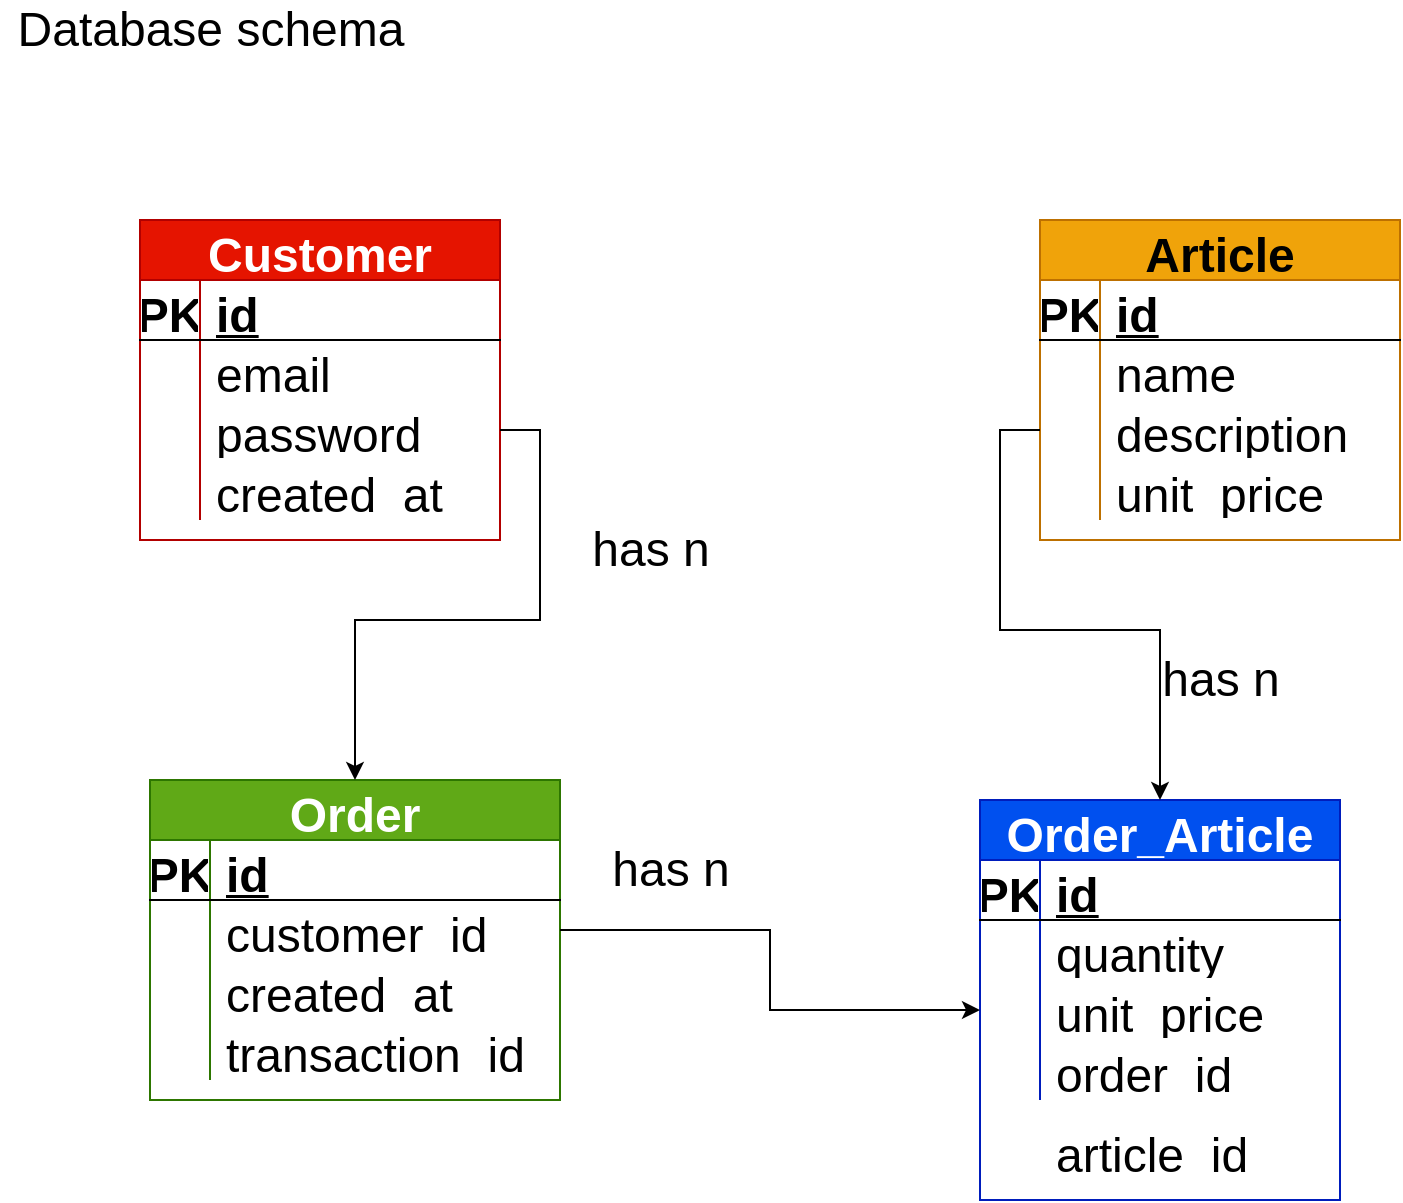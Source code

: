 <mxfile version="15.4.0" type="device"><diagram id="alD5Ug32Tdat7Ve_eecU" name="Page-1"><mxGraphModel dx="1426" dy="702" grid="1" gridSize="10" guides="1" tooltips="1" connect="1" arrows="1" fold="1" page="1" pageScale="1" pageWidth="827" pageHeight="1169" math="0" shadow="0"><root><mxCell id="0"/><mxCell id="1" parent="0"/><mxCell id="7YnFyjIbjNZCF2UW9VIc-1" value="Database schema" style="text;html=1;align=center;verticalAlign=middle;resizable=0;points=[];autosize=1;strokeColor=none;fillColor=none;fontSize=24;" vertex="1" parent="1"><mxGeometry x="10" y="10" width="210" height="30" as="geometry"/></mxCell><mxCell id="7YnFyjIbjNZCF2UW9VIc-2" value="Customer" style="shape=table;startSize=30;container=1;collapsible=1;childLayout=tableLayout;fixedRows=1;rowLines=0;fontStyle=1;align=center;resizeLast=1;fontSize=24;fillColor=#e51400;strokeColor=#B20000;fontColor=#ffffff;" vertex="1" parent="1"><mxGeometry x="80" y="120" width="180" height="160" as="geometry"/></mxCell><mxCell id="7YnFyjIbjNZCF2UW9VIc-3" value="" style="shape=partialRectangle;collapsible=0;dropTarget=0;pointerEvents=0;fillColor=none;top=0;left=0;bottom=1;right=0;points=[[0,0.5],[1,0.5]];portConstraint=eastwest;fontSize=24;" vertex="1" parent="7YnFyjIbjNZCF2UW9VIc-2"><mxGeometry y="30" width="180" height="30" as="geometry"/></mxCell><mxCell id="7YnFyjIbjNZCF2UW9VIc-4" value="PK" style="shape=partialRectangle;connectable=0;fillColor=none;top=0;left=0;bottom=0;right=0;fontStyle=1;overflow=hidden;fontSize=24;" vertex="1" parent="7YnFyjIbjNZCF2UW9VIc-3"><mxGeometry width="30" height="30" as="geometry"><mxRectangle width="30" height="30" as="alternateBounds"/></mxGeometry></mxCell><mxCell id="7YnFyjIbjNZCF2UW9VIc-5" value="id" style="shape=partialRectangle;connectable=0;fillColor=none;top=0;left=0;bottom=0;right=0;align=left;spacingLeft=6;fontStyle=5;overflow=hidden;fontSize=24;" vertex="1" parent="7YnFyjIbjNZCF2UW9VIc-3"><mxGeometry x="30" width="150" height="30" as="geometry"><mxRectangle width="150" height="30" as="alternateBounds"/></mxGeometry></mxCell><mxCell id="7YnFyjIbjNZCF2UW9VIc-6" value="" style="shape=partialRectangle;collapsible=0;dropTarget=0;pointerEvents=0;fillColor=none;top=0;left=0;bottom=0;right=0;points=[[0,0.5],[1,0.5]];portConstraint=eastwest;fontSize=24;" vertex="1" parent="7YnFyjIbjNZCF2UW9VIc-2"><mxGeometry y="60" width="180" height="30" as="geometry"/></mxCell><mxCell id="7YnFyjIbjNZCF2UW9VIc-7" value="" style="shape=partialRectangle;connectable=0;fillColor=none;top=0;left=0;bottom=0;right=0;editable=1;overflow=hidden;fontSize=24;" vertex="1" parent="7YnFyjIbjNZCF2UW9VIc-6"><mxGeometry width="30" height="30" as="geometry"><mxRectangle width="30" height="30" as="alternateBounds"/></mxGeometry></mxCell><mxCell id="7YnFyjIbjNZCF2UW9VIc-8" value="email" style="shape=partialRectangle;connectable=0;fillColor=none;top=0;left=0;bottom=0;right=0;align=left;spacingLeft=6;overflow=hidden;fontSize=24;" vertex="1" parent="7YnFyjIbjNZCF2UW9VIc-6"><mxGeometry x="30" width="150" height="30" as="geometry"><mxRectangle width="150" height="30" as="alternateBounds"/></mxGeometry></mxCell><mxCell id="7YnFyjIbjNZCF2UW9VIc-9" value="" style="shape=partialRectangle;collapsible=0;dropTarget=0;pointerEvents=0;fillColor=none;top=0;left=0;bottom=0;right=0;points=[[0,0.5],[1,0.5]];portConstraint=eastwest;fontSize=24;" vertex="1" parent="7YnFyjIbjNZCF2UW9VIc-2"><mxGeometry y="90" width="180" height="30" as="geometry"/></mxCell><mxCell id="7YnFyjIbjNZCF2UW9VIc-10" value="" style="shape=partialRectangle;connectable=0;fillColor=none;top=0;left=0;bottom=0;right=0;editable=1;overflow=hidden;fontSize=24;" vertex="1" parent="7YnFyjIbjNZCF2UW9VIc-9"><mxGeometry width="30" height="30" as="geometry"><mxRectangle width="30" height="30" as="alternateBounds"/></mxGeometry></mxCell><mxCell id="7YnFyjIbjNZCF2UW9VIc-11" value="password" style="shape=partialRectangle;connectable=0;fillColor=none;top=0;left=0;bottom=0;right=0;align=left;spacingLeft=6;overflow=hidden;fontSize=24;" vertex="1" parent="7YnFyjIbjNZCF2UW9VIc-9"><mxGeometry x="30" width="150" height="30" as="geometry"><mxRectangle width="150" height="30" as="alternateBounds"/></mxGeometry></mxCell><mxCell id="7YnFyjIbjNZCF2UW9VIc-12" value="" style="shape=partialRectangle;collapsible=0;dropTarget=0;pointerEvents=0;fillColor=none;top=0;left=0;bottom=0;right=0;points=[[0,0.5],[1,0.5]];portConstraint=eastwest;fontSize=24;" vertex="1" parent="7YnFyjIbjNZCF2UW9VIc-2"><mxGeometry y="120" width="180" height="30" as="geometry"/></mxCell><mxCell id="7YnFyjIbjNZCF2UW9VIc-13" value="" style="shape=partialRectangle;connectable=0;fillColor=none;top=0;left=0;bottom=0;right=0;editable=1;overflow=hidden;fontSize=24;" vertex="1" parent="7YnFyjIbjNZCF2UW9VIc-12"><mxGeometry width="30" height="30" as="geometry"><mxRectangle width="30" height="30" as="alternateBounds"/></mxGeometry></mxCell><mxCell id="7YnFyjIbjNZCF2UW9VIc-14" value="created_at" style="shape=partialRectangle;connectable=0;fillColor=none;top=0;left=0;bottom=0;right=0;align=left;spacingLeft=6;overflow=hidden;fontSize=24;" vertex="1" parent="7YnFyjIbjNZCF2UW9VIc-12"><mxGeometry x="30" width="150" height="30" as="geometry"><mxRectangle width="150" height="30" as="alternateBounds"/></mxGeometry></mxCell><mxCell id="7YnFyjIbjNZCF2UW9VIc-15" value="Article" style="shape=table;startSize=30;container=1;collapsible=1;childLayout=tableLayout;fixedRows=1;rowLines=0;fontStyle=1;align=center;resizeLast=1;fontSize=24;fillColor=#f0a30a;strokeColor=#BD7000;fontColor=#000000;" vertex="1" parent="1"><mxGeometry x="530" y="120" width="180" height="160" as="geometry"/></mxCell><mxCell id="7YnFyjIbjNZCF2UW9VIc-16" value="" style="shape=partialRectangle;collapsible=0;dropTarget=0;pointerEvents=0;fillColor=none;top=0;left=0;bottom=1;right=0;points=[[0,0.5],[1,0.5]];portConstraint=eastwest;fontSize=24;" vertex="1" parent="7YnFyjIbjNZCF2UW9VIc-15"><mxGeometry y="30" width="180" height="30" as="geometry"/></mxCell><mxCell id="7YnFyjIbjNZCF2UW9VIc-17" value="PK" style="shape=partialRectangle;connectable=0;fillColor=none;top=0;left=0;bottom=0;right=0;fontStyle=1;overflow=hidden;fontSize=24;" vertex="1" parent="7YnFyjIbjNZCF2UW9VIc-16"><mxGeometry width="30" height="30" as="geometry"><mxRectangle width="30" height="30" as="alternateBounds"/></mxGeometry></mxCell><mxCell id="7YnFyjIbjNZCF2UW9VIc-18" value="id" style="shape=partialRectangle;connectable=0;fillColor=none;top=0;left=0;bottom=0;right=0;align=left;spacingLeft=6;fontStyle=5;overflow=hidden;fontSize=24;" vertex="1" parent="7YnFyjIbjNZCF2UW9VIc-16"><mxGeometry x="30" width="150" height="30" as="geometry"><mxRectangle width="150" height="30" as="alternateBounds"/></mxGeometry></mxCell><mxCell id="7YnFyjIbjNZCF2UW9VIc-19" value="" style="shape=partialRectangle;collapsible=0;dropTarget=0;pointerEvents=0;fillColor=none;top=0;left=0;bottom=0;right=0;points=[[0,0.5],[1,0.5]];portConstraint=eastwest;fontSize=24;" vertex="1" parent="7YnFyjIbjNZCF2UW9VIc-15"><mxGeometry y="60" width="180" height="30" as="geometry"/></mxCell><mxCell id="7YnFyjIbjNZCF2UW9VIc-20" value="" style="shape=partialRectangle;connectable=0;fillColor=none;top=0;left=0;bottom=0;right=0;editable=1;overflow=hidden;fontSize=24;" vertex="1" parent="7YnFyjIbjNZCF2UW9VIc-19"><mxGeometry width="30" height="30" as="geometry"><mxRectangle width="30" height="30" as="alternateBounds"/></mxGeometry></mxCell><mxCell id="7YnFyjIbjNZCF2UW9VIc-21" value="name" style="shape=partialRectangle;connectable=0;fillColor=none;top=0;left=0;bottom=0;right=0;align=left;spacingLeft=6;overflow=hidden;fontSize=24;" vertex="1" parent="7YnFyjIbjNZCF2UW9VIc-19"><mxGeometry x="30" width="150" height="30" as="geometry"><mxRectangle width="150" height="30" as="alternateBounds"/></mxGeometry></mxCell><mxCell id="7YnFyjIbjNZCF2UW9VIc-22" value="" style="shape=partialRectangle;collapsible=0;dropTarget=0;pointerEvents=0;fillColor=none;top=0;left=0;bottom=0;right=0;points=[[0,0.5],[1,0.5]];portConstraint=eastwest;fontSize=24;" vertex="1" parent="7YnFyjIbjNZCF2UW9VIc-15"><mxGeometry y="90" width="180" height="30" as="geometry"/></mxCell><mxCell id="7YnFyjIbjNZCF2UW9VIc-23" value="" style="shape=partialRectangle;connectable=0;fillColor=none;top=0;left=0;bottom=0;right=0;editable=1;overflow=hidden;fontSize=24;" vertex="1" parent="7YnFyjIbjNZCF2UW9VIc-22"><mxGeometry width="30" height="30" as="geometry"><mxRectangle width="30" height="30" as="alternateBounds"/></mxGeometry></mxCell><mxCell id="7YnFyjIbjNZCF2UW9VIc-24" value="description" style="shape=partialRectangle;connectable=0;fillColor=none;top=0;left=0;bottom=0;right=0;align=left;spacingLeft=6;overflow=hidden;fontSize=24;" vertex="1" parent="7YnFyjIbjNZCF2UW9VIc-22"><mxGeometry x="30" width="150" height="30" as="geometry"><mxRectangle width="150" height="30" as="alternateBounds"/></mxGeometry></mxCell><mxCell id="7YnFyjIbjNZCF2UW9VIc-25" value="" style="shape=partialRectangle;collapsible=0;dropTarget=0;pointerEvents=0;fillColor=none;top=0;left=0;bottom=0;right=0;points=[[0,0.5],[1,0.5]];portConstraint=eastwest;fontSize=24;" vertex="1" parent="7YnFyjIbjNZCF2UW9VIc-15"><mxGeometry y="120" width="180" height="30" as="geometry"/></mxCell><mxCell id="7YnFyjIbjNZCF2UW9VIc-26" value="" style="shape=partialRectangle;connectable=0;fillColor=none;top=0;left=0;bottom=0;right=0;editable=1;overflow=hidden;fontSize=24;" vertex="1" parent="7YnFyjIbjNZCF2UW9VIc-25"><mxGeometry width="30" height="30" as="geometry"><mxRectangle width="30" height="30" as="alternateBounds"/></mxGeometry></mxCell><mxCell id="7YnFyjIbjNZCF2UW9VIc-27" value="unit_price" style="shape=partialRectangle;connectable=0;fillColor=none;top=0;left=0;bottom=0;right=0;align=left;spacingLeft=6;overflow=hidden;fontSize=24;" vertex="1" parent="7YnFyjIbjNZCF2UW9VIc-25"><mxGeometry x="30" width="150" height="30" as="geometry"><mxRectangle width="150" height="30" as="alternateBounds"/></mxGeometry></mxCell><mxCell id="7YnFyjIbjNZCF2UW9VIc-28" value="Order" style="shape=table;startSize=30;container=1;collapsible=1;childLayout=tableLayout;fixedRows=1;rowLines=0;fontStyle=1;align=center;resizeLast=1;fontSize=24;fillColor=#60a917;strokeColor=#2D7600;fontColor=#ffffff;" vertex="1" parent="1"><mxGeometry x="85" y="400" width="205" height="160" as="geometry"/></mxCell><mxCell id="7YnFyjIbjNZCF2UW9VIc-29" value="" style="shape=partialRectangle;collapsible=0;dropTarget=0;pointerEvents=0;fillColor=none;top=0;left=0;bottom=1;right=0;points=[[0,0.5],[1,0.5]];portConstraint=eastwest;fontSize=24;" vertex="1" parent="7YnFyjIbjNZCF2UW9VIc-28"><mxGeometry y="30" width="205" height="30" as="geometry"/></mxCell><mxCell id="7YnFyjIbjNZCF2UW9VIc-30" value="PK" style="shape=partialRectangle;connectable=0;fillColor=none;top=0;left=0;bottom=0;right=0;fontStyle=1;overflow=hidden;fontSize=24;" vertex="1" parent="7YnFyjIbjNZCF2UW9VIc-29"><mxGeometry width="30" height="30" as="geometry"><mxRectangle width="30" height="30" as="alternateBounds"/></mxGeometry></mxCell><mxCell id="7YnFyjIbjNZCF2UW9VIc-31" value="id" style="shape=partialRectangle;connectable=0;fillColor=none;top=0;left=0;bottom=0;right=0;align=left;spacingLeft=6;fontStyle=5;overflow=hidden;fontSize=24;" vertex="1" parent="7YnFyjIbjNZCF2UW9VIc-29"><mxGeometry x="30" width="175" height="30" as="geometry"><mxRectangle width="175" height="30" as="alternateBounds"/></mxGeometry></mxCell><mxCell id="7YnFyjIbjNZCF2UW9VIc-32" value="" style="shape=partialRectangle;collapsible=0;dropTarget=0;pointerEvents=0;fillColor=none;top=0;left=0;bottom=0;right=0;points=[[0,0.5],[1,0.5]];portConstraint=eastwest;fontSize=24;" vertex="1" parent="7YnFyjIbjNZCF2UW9VIc-28"><mxGeometry y="60" width="205" height="30" as="geometry"/></mxCell><mxCell id="7YnFyjIbjNZCF2UW9VIc-33" value="" style="shape=partialRectangle;connectable=0;fillColor=none;top=0;left=0;bottom=0;right=0;editable=1;overflow=hidden;fontSize=24;" vertex="1" parent="7YnFyjIbjNZCF2UW9VIc-32"><mxGeometry width="30" height="30" as="geometry"><mxRectangle width="30" height="30" as="alternateBounds"/></mxGeometry></mxCell><mxCell id="7YnFyjIbjNZCF2UW9VIc-34" value="customer_id" style="shape=partialRectangle;connectable=0;fillColor=none;top=0;left=0;bottom=0;right=0;align=left;spacingLeft=6;overflow=hidden;fontSize=24;" vertex="1" parent="7YnFyjIbjNZCF2UW9VIc-32"><mxGeometry x="30" width="175" height="30" as="geometry"><mxRectangle width="175" height="30" as="alternateBounds"/></mxGeometry></mxCell><mxCell id="7YnFyjIbjNZCF2UW9VIc-35" value="" style="shape=partialRectangle;collapsible=0;dropTarget=0;pointerEvents=0;fillColor=none;top=0;left=0;bottom=0;right=0;points=[[0,0.5],[1,0.5]];portConstraint=eastwest;fontSize=24;" vertex="1" parent="7YnFyjIbjNZCF2UW9VIc-28"><mxGeometry y="90" width="205" height="30" as="geometry"/></mxCell><mxCell id="7YnFyjIbjNZCF2UW9VIc-36" value="" style="shape=partialRectangle;connectable=0;fillColor=none;top=0;left=0;bottom=0;right=0;editable=1;overflow=hidden;fontSize=24;" vertex="1" parent="7YnFyjIbjNZCF2UW9VIc-35"><mxGeometry width="30" height="30" as="geometry"><mxRectangle width="30" height="30" as="alternateBounds"/></mxGeometry></mxCell><mxCell id="7YnFyjIbjNZCF2UW9VIc-37" value="created_at" style="shape=partialRectangle;connectable=0;fillColor=none;top=0;left=0;bottom=0;right=0;align=left;spacingLeft=6;overflow=hidden;fontSize=24;" vertex="1" parent="7YnFyjIbjNZCF2UW9VIc-35"><mxGeometry x="30" width="175" height="30" as="geometry"><mxRectangle width="175" height="30" as="alternateBounds"/></mxGeometry></mxCell><mxCell id="7YnFyjIbjNZCF2UW9VIc-38" value="" style="shape=partialRectangle;collapsible=0;dropTarget=0;pointerEvents=0;fillColor=none;top=0;left=0;bottom=0;right=0;points=[[0,0.5],[1,0.5]];portConstraint=eastwest;fontSize=24;" vertex="1" parent="7YnFyjIbjNZCF2UW9VIc-28"><mxGeometry y="120" width="205" height="30" as="geometry"/></mxCell><mxCell id="7YnFyjIbjNZCF2UW9VIc-39" value="" style="shape=partialRectangle;connectable=0;fillColor=none;top=0;left=0;bottom=0;right=0;editable=1;overflow=hidden;fontSize=24;" vertex="1" parent="7YnFyjIbjNZCF2UW9VIc-38"><mxGeometry width="30" height="30" as="geometry"><mxRectangle width="30" height="30" as="alternateBounds"/></mxGeometry></mxCell><mxCell id="7YnFyjIbjNZCF2UW9VIc-40" value="transaction_id" style="shape=partialRectangle;connectable=0;fillColor=none;top=0;left=0;bottom=0;right=0;align=left;spacingLeft=6;overflow=hidden;fontSize=24;" vertex="1" parent="7YnFyjIbjNZCF2UW9VIc-38"><mxGeometry x="30" width="175" height="30" as="geometry"><mxRectangle width="175" height="30" as="alternateBounds"/></mxGeometry></mxCell><mxCell id="7YnFyjIbjNZCF2UW9VIc-41" value="Order_Article" style="shape=table;startSize=30;container=1;collapsible=1;childLayout=tableLayout;fixedRows=1;rowLines=0;fontStyle=1;align=center;resizeLast=1;fontSize=24;fillColor=#0050ef;strokeColor=#001DBC;fontColor=#ffffff;" vertex="1" parent="1"><mxGeometry x="500" y="410" width="180" height="200" as="geometry"/></mxCell><mxCell id="7YnFyjIbjNZCF2UW9VIc-42" value="" style="shape=partialRectangle;collapsible=0;dropTarget=0;pointerEvents=0;fillColor=none;top=0;left=0;bottom=1;right=0;points=[[0,0.5],[1,0.5]];portConstraint=eastwest;fontSize=24;" vertex="1" parent="7YnFyjIbjNZCF2UW9VIc-41"><mxGeometry y="30" width="180" height="30" as="geometry"/></mxCell><mxCell id="7YnFyjIbjNZCF2UW9VIc-43" value="PK" style="shape=partialRectangle;connectable=0;fillColor=none;top=0;left=0;bottom=0;right=0;fontStyle=1;overflow=hidden;fontSize=24;" vertex="1" parent="7YnFyjIbjNZCF2UW9VIc-42"><mxGeometry width="30" height="30" as="geometry"><mxRectangle width="30" height="30" as="alternateBounds"/></mxGeometry></mxCell><mxCell id="7YnFyjIbjNZCF2UW9VIc-44" value="id" style="shape=partialRectangle;connectable=0;fillColor=none;top=0;left=0;bottom=0;right=0;align=left;spacingLeft=6;fontStyle=5;overflow=hidden;fontSize=24;" vertex="1" parent="7YnFyjIbjNZCF2UW9VIc-42"><mxGeometry x="30" width="150" height="30" as="geometry"><mxRectangle width="150" height="30" as="alternateBounds"/></mxGeometry></mxCell><mxCell id="7YnFyjIbjNZCF2UW9VIc-45" value="" style="shape=partialRectangle;collapsible=0;dropTarget=0;pointerEvents=0;fillColor=none;top=0;left=0;bottom=0;right=0;points=[[0,0.5],[1,0.5]];portConstraint=eastwest;fontSize=24;" vertex="1" parent="7YnFyjIbjNZCF2UW9VIc-41"><mxGeometry y="60" width="180" height="30" as="geometry"/></mxCell><mxCell id="7YnFyjIbjNZCF2UW9VIc-46" value="" style="shape=partialRectangle;connectable=0;fillColor=none;top=0;left=0;bottom=0;right=0;editable=1;overflow=hidden;fontSize=24;" vertex="1" parent="7YnFyjIbjNZCF2UW9VIc-45"><mxGeometry width="30" height="30" as="geometry"><mxRectangle width="30" height="30" as="alternateBounds"/></mxGeometry></mxCell><mxCell id="7YnFyjIbjNZCF2UW9VIc-47" value="quantity" style="shape=partialRectangle;connectable=0;fillColor=none;top=0;left=0;bottom=0;right=0;align=left;spacingLeft=6;overflow=hidden;fontSize=24;" vertex="1" parent="7YnFyjIbjNZCF2UW9VIc-45"><mxGeometry x="30" width="150" height="30" as="geometry"><mxRectangle width="150" height="30" as="alternateBounds"/></mxGeometry></mxCell><mxCell id="7YnFyjIbjNZCF2UW9VIc-48" value="" style="shape=partialRectangle;collapsible=0;dropTarget=0;pointerEvents=0;fillColor=none;top=0;left=0;bottom=0;right=0;points=[[0,0.5],[1,0.5]];portConstraint=eastwest;fontSize=24;" vertex="1" parent="7YnFyjIbjNZCF2UW9VIc-41"><mxGeometry y="90" width="180" height="30" as="geometry"/></mxCell><mxCell id="7YnFyjIbjNZCF2UW9VIc-49" value="" style="shape=partialRectangle;connectable=0;fillColor=none;top=0;left=0;bottom=0;right=0;editable=1;overflow=hidden;fontSize=24;" vertex="1" parent="7YnFyjIbjNZCF2UW9VIc-48"><mxGeometry width="30" height="30" as="geometry"><mxRectangle width="30" height="30" as="alternateBounds"/></mxGeometry></mxCell><mxCell id="7YnFyjIbjNZCF2UW9VIc-50" value="unit_price" style="shape=partialRectangle;connectable=0;fillColor=none;top=0;left=0;bottom=0;right=0;align=left;spacingLeft=6;overflow=hidden;fontSize=24;" vertex="1" parent="7YnFyjIbjNZCF2UW9VIc-48"><mxGeometry x="30" width="150" height="30" as="geometry"><mxRectangle width="150" height="30" as="alternateBounds"/></mxGeometry></mxCell><mxCell id="7YnFyjIbjNZCF2UW9VIc-51" value="" style="shape=partialRectangle;collapsible=0;dropTarget=0;pointerEvents=0;fillColor=none;top=0;left=0;bottom=0;right=0;points=[[0,0.5],[1,0.5]];portConstraint=eastwest;fontSize=24;" vertex="1" parent="7YnFyjIbjNZCF2UW9VIc-41"><mxGeometry y="120" width="180" height="30" as="geometry"/></mxCell><mxCell id="7YnFyjIbjNZCF2UW9VIc-52" value="" style="shape=partialRectangle;connectable=0;fillColor=none;top=0;left=0;bottom=0;right=0;editable=1;overflow=hidden;fontSize=24;" vertex="1" parent="7YnFyjIbjNZCF2UW9VIc-51"><mxGeometry width="30" height="30" as="geometry"><mxRectangle width="30" height="30" as="alternateBounds"/></mxGeometry></mxCell><mxCell id="7YnFyjIbjNZCF2UW9VIc-53" value="order_id" style="shape=partialRectangle;connectable=0;fillColor=none;top=0;left=0;bottom=0;right=0;align=left;spacingLeft=6;overflow=hidden;fontSize=24;" vertex="1" parent="7YnFyjIbjNZCF2UW9VIc-51"><mxGeometry x="30" width="150" height="30" as="geometry"><mxRectangle width="150" height="30" as="alternateBounds"/></mxGeometry></mxCell><mxCell id="7YnFyjIbjNZCF2UW9VIc-54" value="article_id" style="shape=partialRectangle;connectable=0;fillColor=none;top=0;left=0;bottom=0;right=0;align=left;spacingLeft=6;overflow=hidden;fontSize=24;" vertex="1" parent="1"><mxGeometry x="530" y="570" width="150" height="30" as="geometry"><mxRectangle width="150" height="30" as="alternateBounds"/></mxGeometry></mxCell><mxCell id="7YnFyjIbjNZCF2UW9VIc-58" value="has n" style="text;html=1;align=center;verticalAlign=middle;resizable=0;points=[];autosize=1;strokeColor=none;fillColor=none;fontSize=24;" vertex="1" parent="1"><mxGeometry x="310" y="430" width="70" height="30" as="geometry"/></mxCell><mxCell id="7YnFyjIbjNZCF2UW9VIc-60" style="edgeStyle=orthogonalEdgeStyle;rounded=0;orthogonalLoop=1;jettySize=auto;html=1;exitX=1;exitY=0.5;exitDx=0;exitDy=0;entryX=0;entryY=0.5;entryDx=0;entryDy=0;fontSize=24;" edge="1" parent="1" source="7YnFyjIbjNZCF2UW9VIc-32" target="7YnFyjIbjNZCF2UW9VIc-48"><mxGeometry relative="1" as="geometry"/></mxCell><mxCell id="7YnFyjIbjNZCF2UW9VIc-61" style="edgeStyle=orthogonalEdgeStyle;rounded=0;orthogonalLoop=1;jettySize=auto;html=1;exitX=0;exitY=0.5;exitDx=0;exitDy=0;entryX=0.5;entryY=0;entryDx=0;entryDy=0;fontSize=24;" edge="1" parent="1" source="7YnFyjIbjNZCF2UW9VIc-22" target="7YnFyjIbjNZCF2UW9VIc-41"><mxGeometry relative="1" as="geometry"/></mxCell><mxCell id="7YnFyjIbjNZCF2UW9VIc-62" value="has n" style="text;html=1;align=center;verticalAlign=middle;resizable=0;points=[];autosize=1;strokeColor=none;fillColor=none;fontSize=24;" vertex="1" parent="1"><mxGeometry x="585" y="335" width="70" height="30" as="geometry"/></mxCell><mxCell id="7YnFyjIbjNZCF2UW9VIc-63" style="edgeStyle=orthogonalEdgeStyle;rounded=0;orthogonalLoop=1;jettySize=auto;html=1;exitX=1;exitY=0.5;exitDx=0;exitDy=0;entryX=0.5;entryY=0;entryDx=0;entryDy=0;fontSize=24;" edge="1" parent="1" source="7YnFyjIbjNZCF2UW9VIc-9" target="7YnFyjIbjNZCF2UW9VIc-28"><mxGeometry relative="1" as="geometry"/></mxCell><mxCell id="7YnFyjIbjNZCF2UW9VIc-64" value="has n" style="text;html=1;align=center;verticalAlign=middle;resizable=0;points=[];autosize=1;strokeColor=none;fillColor=none;fontSize=24;" vertex="1" parent="1"><mxGeometry x="300" y="270" width="70" height="30" as="geometry"/></mxCell></root></mxGraphModel></diagram></mxfile>